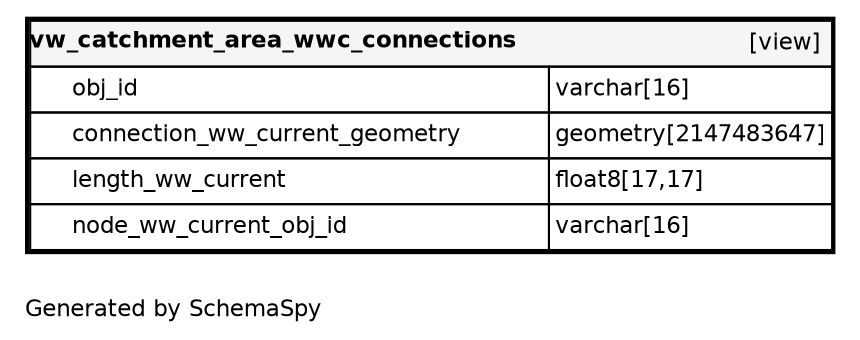 digraph "oneDegreeRelationshipsDiagram" {
  graph [    rankdir="RL"    bgcolor="#ffffff"    label="\nGenerated by SchemaSpy"    labeljust="l"    nodesep="0.18"    ranksep="0.46"    fontname="Helvetica"    fontsize="11"    ration="compress"  ];  node [    fontname="Helvetica"    fontsize="11"    shape="plaintext"  ];  edge [    arrowsize="0.8"  ];
  "vw_catchment_area_wwc_connections" [
   label=<
    <TABLE BORDER="2" CELLBORDER="1" CELLSPACING="0" BGCOLOR="#ffffff">
      <TR><TD COLSPAN="4"  BGCOLOR="#f5f5f5"><TABLE BORDER="0" CELLSPACING="0"><TR><TD ALIGN="LEFT" FIXEDSIZE="TRUE" WIDTH="228" HEIGHT="16"><B>vw_catchment_area_wwc_connections</B></TD><TD ALIGN="RIGHT">[view]</TD></TR></TABLE></TD></TR>
      <TR><TD PORT="obj_id" COLSPAN="2" ALIGN="LEFT"><TABLE BORDER="0" CELLSPACING="0" ALIGN="LEFT"><TR ALIGN="LEFT"><TD ALIGN="LEFT" FIXEDSIZE="TRUE" WIDTH="15" HEIGHT="16"></TD><TD ALIGN="LEFT" FIXEDSIZE="TRUE" WIDTH="228" HEIGHT="16">obj_id</TD></TR></TABLE></TD><TD PORT="obj_id.type" ALIGN="LEFT">varchar[16]</TD></TR>
      <TR><TD PORT="connection_ww_current_geometry" COLSPAN="2" ALIGN="LEFT"><TABLE BORDER="0" CELLSPACING="0" ALIGN="LEFT"><TR ALIGN="LEFT"><TD ALIGN="LEFT" FIXEDSIZE="TRUE" WIDTH="15" HEIGHT="16"></TD><TD ALIGN="LEFT" FIXEDSIZE="TRUE" WIDTH="228" HEIGHT="16">connection_ww_current_geometry</TD></TR></TABLE></TD><TD PORT="connection_ww_current_geometry.type" ALIGN="LEFT">geometry[2147483647]</TD></TR>
      <TR><TD PORT="length_ww_current" COLSPAN="2" ALIGN="LEFT"><TABLE BORDER="0" CELLSPACING="0" ALIGN="LEFT"><TR ALIGN="LEFT"><TD ALIGN="LEFT" FIXEDSIZE="TRUE" WIDTH="15" HEIGHT="16"></TD><TD ALIGN="LEFT" FIXEDSIZE="TRUE" WIDTH="228" HEIGHT="16">length_ww_current</TD></TR></TABLE></TD><TD PORT="length_ww_current.type" ALIGN="LEFT">float8[17,17]</TD></TR>
      <TR><TD PORT="node_ww_current_obj_id" COLSPAN="2" ALIGN="LEFT"><TABLE BORDER="0" CELLSPACING="0" ALIGN="LEFT"><TR ALIGN="LEFT"><TD ALIGN="LEFT" FIXEDSIZE="TRUE" WIDTH="15" HEIGHT="16"></TD><TD ALIGN="LEFT" FIXEDSIZE="TRUE" WIDTH="228" HEIGHT="16">node_ww_current_obj_id</TD></TR></TABLE></TD><TD PORT="node_ww_current_obj_id.type" ALIGN="LEFT">varchar[16]</TD></TR>
    </TABLE>>
    URL="../../tables/vw_catchment_area_wwc_connections.html"
    target="_top"
    tooltip="vw_catchment_area_wwc_connections"
  ];
}
